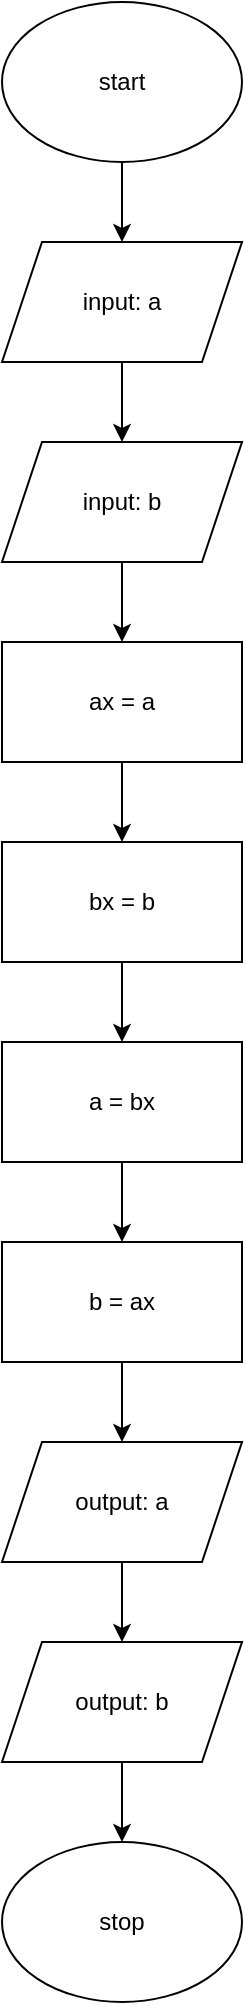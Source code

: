 <mxfile version="14.6.9" type="github">
  <diagram id="EXcnkiaXTHH_2BaCAKTx" name="Page-1">
    <mxGraphModel dx="1381" dy="833" grid="1" gridSize="10" guides="1" tooltips="1" connect="1" arrows="1" fold="1" page="1" pageScale="1" pageWidth="827" pageHeight="1169" math="0" shadow="0">
      <root>
        <mxCell id="0" />
        <mxCell id="1" parent="0" />
        <mxCell id="KCgQpT4u9DBr67l60TVU-3" style="edgeStyle=orthogonalEdgeStyle;rounded=0;orthogonalLoop=1;jettySize=auto;html=1;" edge="1" parent="1" source="KCgQpT4u9DBr67l60TVU-1" target="KCgQpT4u9DBr67l60TVU-2">
          <mxGeometry relative="1" as="geometry" />
        </mxCell>
        <mxCell id="KCgQpT4u9DBr67l60TVU-1" value="start" style="ellipse;whiteSpace=wrap;html=1;" vertex="1" parent="1">
          <mxGeometry x="354" y="20" width="120" height="80" as="geometry" />
        </mxCell>
        <mxCell id="KCgQpT4u9DBr67l60TVU-5" style="edgeStyle=orthogonalEdgeStyle;rounded=0;orthogonalLoop=1;jettySize=auto;html=1;" edge="1" parent="1" source="KCgQpT4u9DBr67l60TVU-2" target="KCgQpT4u9DBr67l60TVU-4">
          <mxGeometry relative="1" as="geometry" />
        </mxCell>
        <mxCell id="KCgQpT4u9DBr67l60TVU-2" value="input: a" style="shape=parallelogram;perimeter=parallelogramPerimeter;whiteSpace=wrap;html=1;fixedSize=1;" vertex="1" parent="1">
          <mxGeometry x="354" y="140" width="120" height="60" as="geometry" />
        </mxCell>
        <mxCell id="KCgQpT4u9DBr67l60TVU-7" style="edgeStyle=orthogonalEdgeStyle;rounded=0;orthogonalLoop=1;jettySize=auto;html=1;" edge="1" parent="1" source="KCgQpT4u9DBr67l60TVU-4" target="KCgQpT4u9DBr67l60TVU-6">
          <mxGeometry relative="1" as="geometry" />
        </mxCell>
        <mxCell id="KCgQpT4u9DBr67l60TVU-4" value="input: b" style="shape=parallelogram;perimeter=parallelogramPerimeter;whiteSpace=wrap;html=1;fixedSize=1;" vertex="1" parent="1">
          <mxGeometry x="354" y="240" width="120" height="60" as="geometry" />
        </mxCell>
        <mxCell id="KCgQpT4u9DBr67l60TVU-9" style="edgeStyle=orthogonalEdgeStyle;rounded=0;orthogonalLoop=1;jettySize=auto;html=1;" edge="1" parent="1" source="KCgQpT4u9DBr67l60TVU-6" target="KCgQpT4u9DBr67l60TVU-8">
          <mxGeometry relative="1" as="geometry" />
        </mxCell>
        <mxCell id="KCgQpT4u9DBr67l60TVU-6" value="ax = a" style="rounded=0;whiteSpace=wrap;html=1;" vertex="1" parent="1">
          <mxGeometry x="354" y="340" width="120" height="60" as="geometry" />
        </mxCell>
        <mxCell id="KCgQpT4u9DBr67l60TVU-11" style="edgeStyle=orthogonalEdgeStyle;rounded=0;orthogonalLoop=1;jettySize=auto;html=1;" edge="1" parent="1" source="KCgQpT4u9DBr67l60TVU-8" target="KCgQpT4u9DBr67l60TVU-10">
          <mxGeometry relative="1" as="geometry" />
        </mxCell>
        <mxCell id="KCgQpT4u9DBr67l60TVU-8" value="bx = b" style="rounded=0;whiteSpace=wrap;html=1;" vertex="1" parent="1">
          <mxGeometry x="354" y="440" width="120" height="60" as="geometry" />
        </mxCell>
        <mxCell id="KCgQpT4u9DBr67l60TVU-13" style="edgeStyle=orthogonalEdgeStyle;rounded=0;orthogonalLoop=1;jettySize=auto;html=1;" edge="1" parent="1" source="KCgQpT4u9DBr67l60TVU-10" target="KCgQpT4u9DBr67l60TVU-12">
          <mxGeometry relative="1" as="geometry" />
        </mxCell>
        <mxCell id="KCgQpT4u9DBr67l60TVU-10" value="a = bx" style="rounded=0;whiteSpace=wrap;html=1;" vertex="1" parent="1">
          <mxGeometry x="354" y="540" width="120" height="60" as="geometry" />
        </mxCell>
        <mxCell id="KCgQpT4u9DBr67l60TVU-15" style="edgeStyle=orthogonalEdgeStyle;rounded=0;orthogonalLoop=1;jettySize=auto;html=1;" edge="1" parent="1" source="KCgQpT4u9DBr67l60TVU-12" target="KCgQpT4u9DBr67l60TVU-14">
          <mxGeometry relative="1" as="geometry" />
        </mxCell>
        <mxCell id="KCgQpT4u9DBr67l60TVU-12" value="b = ax" style="rounded=0;whiteSpace=wrap;html=1;" vertex="1" parent="1">
          <mxGeometry x="354" y="640" width="120" height="60" as="geometry" />
        </mxCell>
        <mxCell id="KCgQpT4u9DBr67l60TVU-17" style="edgeStyle=orthogonalEdgeStyle;rounded=0;orthogonalLoop=1;jettySize=auto;html=1;" edge="1" parent="1" source="KCgQpT4u9DBr67l60TVU-14" target="KCgQpT4u9DBr67l60TVU-16">
          <mxGeometry relative="1" as="geometry" />
        </mxCell>
        <mxCell id="KCgQpT4u9DBr67l60TVU-14" value="output: a" style="shape=parallelogram;perimeter=parallelogramPerimeter;whiteSpace=wrap;html=1;fixedSize=1;" vertex="1" parent="1">
          <mxGeometry x="354" y="740" width="120" height="60" as="geometry" />
        </mxCell>
        <mxCell id="KCgQpT4u9DBr67l60TVU-19" style="edgeStyle=orthogonalEdgeStyle;rounded=0;orthogonalLoop=1;jettySize=auto;html=1;" edge="1" parent="1" source="KCgQpT4u9DBr67l60TVU-16" target="KCgQpT4u9DBr67l60TVU-18">
          <mxGeometry relative="1" as="geometry" />
        </mxCell>
        <mxCell id="KCgQpT4u9DBr67l60TVU-16" value="output: b" style="shape=parallelogram;perimeter=parallelogramPerimeter;whiteSpace=wrap;html=1;fixedSize=1;" vertex="1" parent="1">
          <mxGeometry x="354" y="840" width="120" height="60" as="geometry" />
        </mxCell>
        <mxCell id="KCgQpT4u9DBr67l60TVU-18" value="stop" style="ellipse;whiteSpace=wrap;html=1;" vertex="1" parent="1">
          <mxGeometry x="354" y="940" width="120" height="80" as="geometry" />
        </mxCell>
      </root>
    </mxGraphModel>
  </diagram>
</mxfile>
